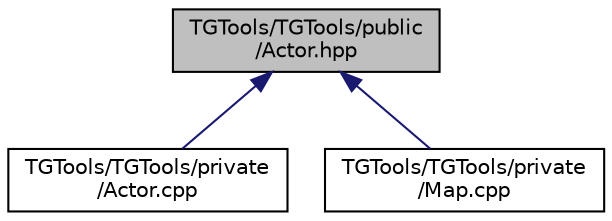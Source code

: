 digraph "TGTools/TGTools/public/Actor.hpp"
{
 // LATEX_PDF_SIZE
  edge [fontname="Helvetica",fontsize="10",labelfontname="Helvetica",labelfontsize="10"];
  node [fontname="Helvetica",fontsize="10",shape=record];
  Node1 [label="TGTools/TGTools/public\l/Actor.hpp",height=0.2,width=0.4,color="black", fillcolor="grey75", style="filled", fontcolor="black",tooltip=" "];
  Node1 -> Node2 [dir="back",color="midnightblue",fontsize="10",style="solid"];
  Node2 [label="TGTools/TGTools/private\l/Actor.cpp",height=0.2,width=0.4,color="black", fillcolor="white", style="filled",URL="$_actor_8cpp.html",tooltip=" "];
  Node1 -> Node3 [dir="back",color="midnightblue",fontsize="10",style="solid"];
  Node3 [label="TGTools/TGTools/private\l/Map.cpp",height=0.2,width=0.4,color="black", fillcolor="white", style="filled",URL="$_map_8cpp.html",tooltip=" "];
}
